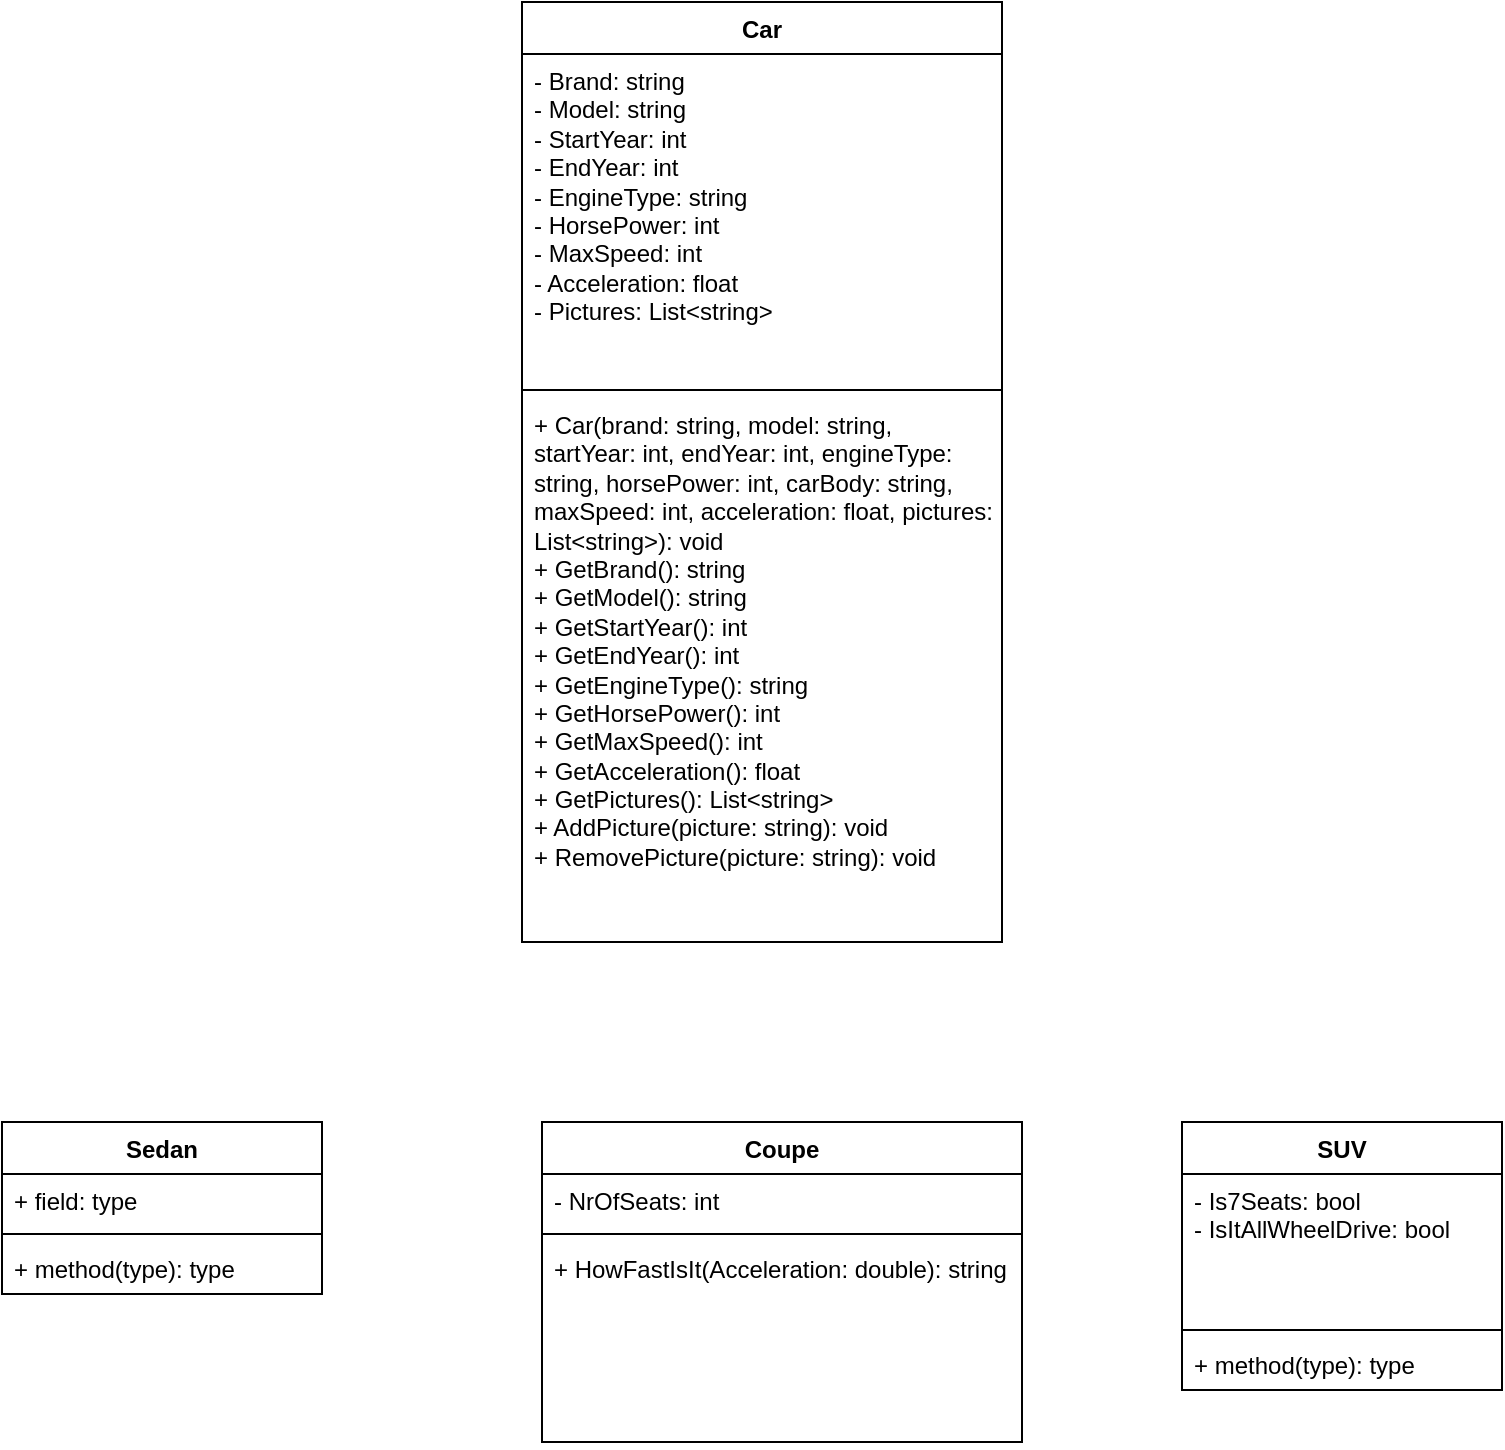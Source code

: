 <mxfile version="23.1.5" type="device">
  <diagram name="Page-1" id="BmxJJ-UUd7wjukWtLpmu">
    <mxGraphModel dx="1075" dy="435" grid="1" gridSize="10" guides="1" tooltips="1" connect="1" arrows="1" fold="1" page="1" pageScale="1" pageWidth="827" pageHeight="1169" math="0" shadow="0">
      <root>
        <mxCell id="0" />
        <mxCell id="1" parent="0" />
        <mxCell id="_0Ntk2IZJWFLokozGjno-1" value="Car&lt;div&gt;&lt;br/&gt;&lt;/div&gt;" style="swimlane;fontStyle=1;align=center;verticalAlign=top;childLayout=stackLayout;horizontal=1;startSize=26;horizontalStack=0;resizeParent=1;resizeParentMax=0;resizeLast=0;collapsible=1;marginBottom=0;whiteSpace=wrap;html=1;" vertex="1" parent="1">
          <mxGeometry x="320" y="40" width="240" height="470" as="geometry" />
        </mxCell>
        <mxCell id="_0Ntk2IZJWFLokozGjno-2" value=" - Brand: string &lt;br&gt;- Model: string &lt;br&gt;- StartYear: int &lt;br&gt;- EndYear: int &lt;br&gt;- EngineType: string &lt;br&gt;- HorsePower: int&lt;br&gt;- MaxSpeed: int &lt;br&gt;- Acceleration: float &lt;br&gt;- Pictures: List&amp;lt;string&amp;gt;" style="text;strokeColor=none;fillColor=none;align=left;verticalAlign=top;spacingLeft=4;spacingRight=4;overflow=hidden;rotatable=0;points=[[0,0.5],[1,0.5]];portConstraint=eastwest;whiteSpace=wrap;html=1;" vertex="1" parent="_0Ntk2IZJWFLokozGjno-1">
          <mxGeometry y="26" width="240" height="164" as="geometry" />
        </mxCell>
        <mxCell id="_0Ntk2IZJWFLokozGjno-3" value="" style="line;strokeWidth=1;fillColor=none;align=left;verticalAlign=middle;spacingTop=-1;spacingLeft=3;spacingRight=3;rotatable=0;labelPosition=right;points=[];portConstraint=eastwest;strokeColor=inherit;" vertex="1" parent="_0Ntk2IZJWFLokozGjno-1">
          <mxGeometry y="190" width="240" height="8" as="geometry" />
        </mxCell>
        <mxCell id="_0Ntk2IZJWFLokozGjno-4" value="+ Car(brand: string, model: string, startYear: int, endYear: int, engineType: string, horsePower: int, carBody: string, maxSpeed: int, acceleration: float, pictures: List&amp;lt;string&amp;gt;): void&lt;br&gt;+ GetBrand(): string &lt;br&gt;+ GetModel(): string &lt;br&gt;+ GetStartYear(): int &lt;br&gt;+ GetEndYear(): int &lt;br&gt;+ GetEngineType(): string&lt;br&gt;+ GetHorsePower(): int&lt;br&gt;+ GetMaxSpeed(): int &lt;br&gt;+ GetAcceleration(): float&lt;br&gt;+ GetPictures(): List&amp;lt;string&amp;gt;&lt;br&gt;+ AddPicture(picture: string): void&lt;br&gt;+ RemovePicture(picture: string): void" style="text;strokeColor=none;fillColor=none;align=left;verticalAlign=top;spacingLeft=4;spacingRight=4;overflow=hidden;rotatable=0;points=[[0,0.5],[1,0.5]];portConstraint=eastwest;whiteSpace=wrap;html=1;" vertex="1" parent="_0Ntk2IZJWFLokozGjno-1">
          <mxGeometry y="198" width="240" height="272" as="geometry" />
        </mxCell>
        <mxCell id="_0Ntk2IZJWFLokozGjno-5" value="Sedan" style="swimlane;fontStyle=1;align=center;verticalAlign=top;childLayout=stackLayout;horizontal=1;startSize=26;horizontalStack=0;resizeParent=1;resizeParentMax=0;resizeLast=0;collapsible=1;marginBottom=0;whiteSpace=wrap;html=1;" vertex="1" parent="1">
          <mxGeometry x="60" y="600" width="160" height="86" as="geometry" />
        </mxCell>
        <mxCell id="_0Ntk2IZJWFLokozGjno-6" value="+ field: type" style="text;strokeColor=none;fillColor=none;align=left;verticalAlign=top;spacingLeft=4;spacingRight=4;overflow=hidden;rotatable=0;points=[[0,0.5],[1,0.5]];portConstraint=eastwest;whiteSpace=wrap;html=1;" vertex="1" parent="_0Ntk2IZJWFLokozGjno-5">
          <mxGeometry y="26" width="160" height="26" as="geometry" />
        </mxCell>
        <mxCell id="_0Ntk2IZJWFLokozGjno-7" value="" style="line;strokeWidth=1;fillColor=none;align=left;verticalAlign=middle;spacingTop=-1;spacingLeft=3;spacingRight=3;rotatable=0;labelPosition=right;points=[];portConstraint=eastwest;strokeColor=inherit;" vertex="1" parent="_0Ntk2IZJWFLokozGjno-5">
          <mxGeometry y="52" width="160" height="8" as="geometry" />
        </mxCell>
        <mxCell id="_0Ntk2IZJWFLokozGjno-8" value="+ method(type): type" style="text;strokeColor=none;fillColor=none;align=left;verticalAlign=top;spacingLeft=4;spacingRight=4;overflow=hidden;rotatable=0;points=[[0,0.5],[1,0.5]];portConstraint=eastwest;whiteSpace=wrap;html=1;" vertex="1" parent="_0Ntk2IZJWFLokozGjno-5">
          <mxGeometry y="60" width="160" height="26" as="geometry" />
        </mxCell>
        <mxCell id="_0Ntk2IZJWFLokozGjno-9" value="Coupe" style="swimlane;fontStyle=1;align=center;verticalAlign=top;childLayout=stackLayout;horizontal=1;startSize=26;horizontalStack=0;resizeParent=1;resizeParentMax=0;resizeLast=0;collapsible=1;marginBottom=0;whiteSpace=wrap;html=1;" vertex="1" parent="1">
          <mxGeometry x="330" y="600" width="240" height="160" as="geometry" />
        </mxCell>
        <mxCell id="_0Ntk2IZJWFLokozGjno-10" value="- NrOfSeats: int" style="text;strokeColor=none;fillColor=none;align=left;verticalAlign=top;spacingLeft=4;spacingRight=4;overflow=hidden;rotatable=0;points=[[0,0.5],[1,0.5]];portConstraint=eastwest;whiteSpace=wrap;html=1;" vertex="1" parent="_0Ntk2IZJWFLokozGjno-9">
          <mxGeometry y="26" width="240" height="26" as="geometry" />
        </mxCell>
        <mxCell id="_0Ntk2IZJWFLokozGjno-11" value="" style="line;strokeWidth=1;fillColor=none;align=left;verticalAlign=middle;spacingTop=-1;spacingLeft=3;spacingRight=3;rotatable=0;labelPosition=right;points=[];portConstraint=eastwest;strokeColor=inherit;" vertex="1" parent="_0Ntk2IZJWFLokozGjno-9">
          <mxGeometry y="52" width="240" height="8" as="geometry" />
        </mxCell>
        <mxCell id="_0Ntk2IZJWFLokozGjno-12" value="+ HowFastIsIt(Acceleration: double): string" style="text;strokeColor=none;fillColor=none;align=left;verticalAlign=top;spacingLeft=4;spacingRight=4;overflow=hidden;rotatable=0;points=[[0,0.5],[1,0.5]];portConstraint=eastwest;whiteSpace=wrap;html=1;" vertex="1" parent="_0Ntk2IZJWFLokozGjno-9">
          <mxGeometry y="60" width="240" height="100" as="geometry" />
        </mxCell>
        <mxCell id="_0Ntk2IZJWFLokozGjno-13" value="SUV" style="swimlane;fontStyle=1;align=center;verticalAlign=top;childLayout=stackLayout;horizontal=1;startSize=26;horizontalStack=0;resizeParent=1;resizeParentMax=0;resizeLast=0;collapsible=1;marginBottom=0;whiteSpace=wrap;html=1;" vertex="1" parent="1">
          <mxGeometry x="650" y="600" width="160" height="134" as="geometry" />
        </mxCell>
        <mxCell id="_0Ntk2IZJWFLokozGjno-14" value="- Is7Seats: bool&lt;br&gt;-&amp;nbsp;IsItAllWheelDrive: bool" style="text;strokeColor=none;fillColor=none;align=left;verticalAlign=top;spacingLeft=4;spacingRight=4;overflow=hidden;rotatable=0;points=[[0,0.5],[1,0.5]];portConstraint=eastwest;whiteSpace=wrap;html=1;" vertex="1" parent="_0Ntk2IZJWFLokozGjno-13">
          <mxGeometry y="26" width="160" height="74" as="geometry" />
        </mxCell>
        <mxCell id="_0Ntk2IZJWFLokozGjno-15" value="" style="line;strokeWidth=1;fillColor=none;align=left;verticalAlign=middle;spacingTop=-1;spacingLeft=3;spacingRight=3;rotatable=0;labelPosition=right;points=[];portConstraint=eastwest;strokeColor=inherit;" vertex="1" parent="_0Ntk2IZJWFLokozGjno-13">
          <mxGeometry y="100" width="160" height="8" as="geometry" />
        </mxCell>
        <mxCell id="_0Ntk2IZJWFLokozGjno-16" value="+ method(type): type" style="text;strokeColor=none;fillColor=none;align=left;verticalAlign=top;spacingLeft=4;spacingRight=4;overflow=hidden;rotatable=0;points=[[0,0.5],[1,0.5]];portConstraint=eastwest;whiteSpace=wrap;html=1;" vertex="1" parent="_0Ntk2IZJWFLokozGjno-13">
          <mxGeometry y="108" width="160" height="26" as="geometry" />
        </mxCell>
      </root>
    </mxGraphModel>
  </diagram>
</mxfile>
